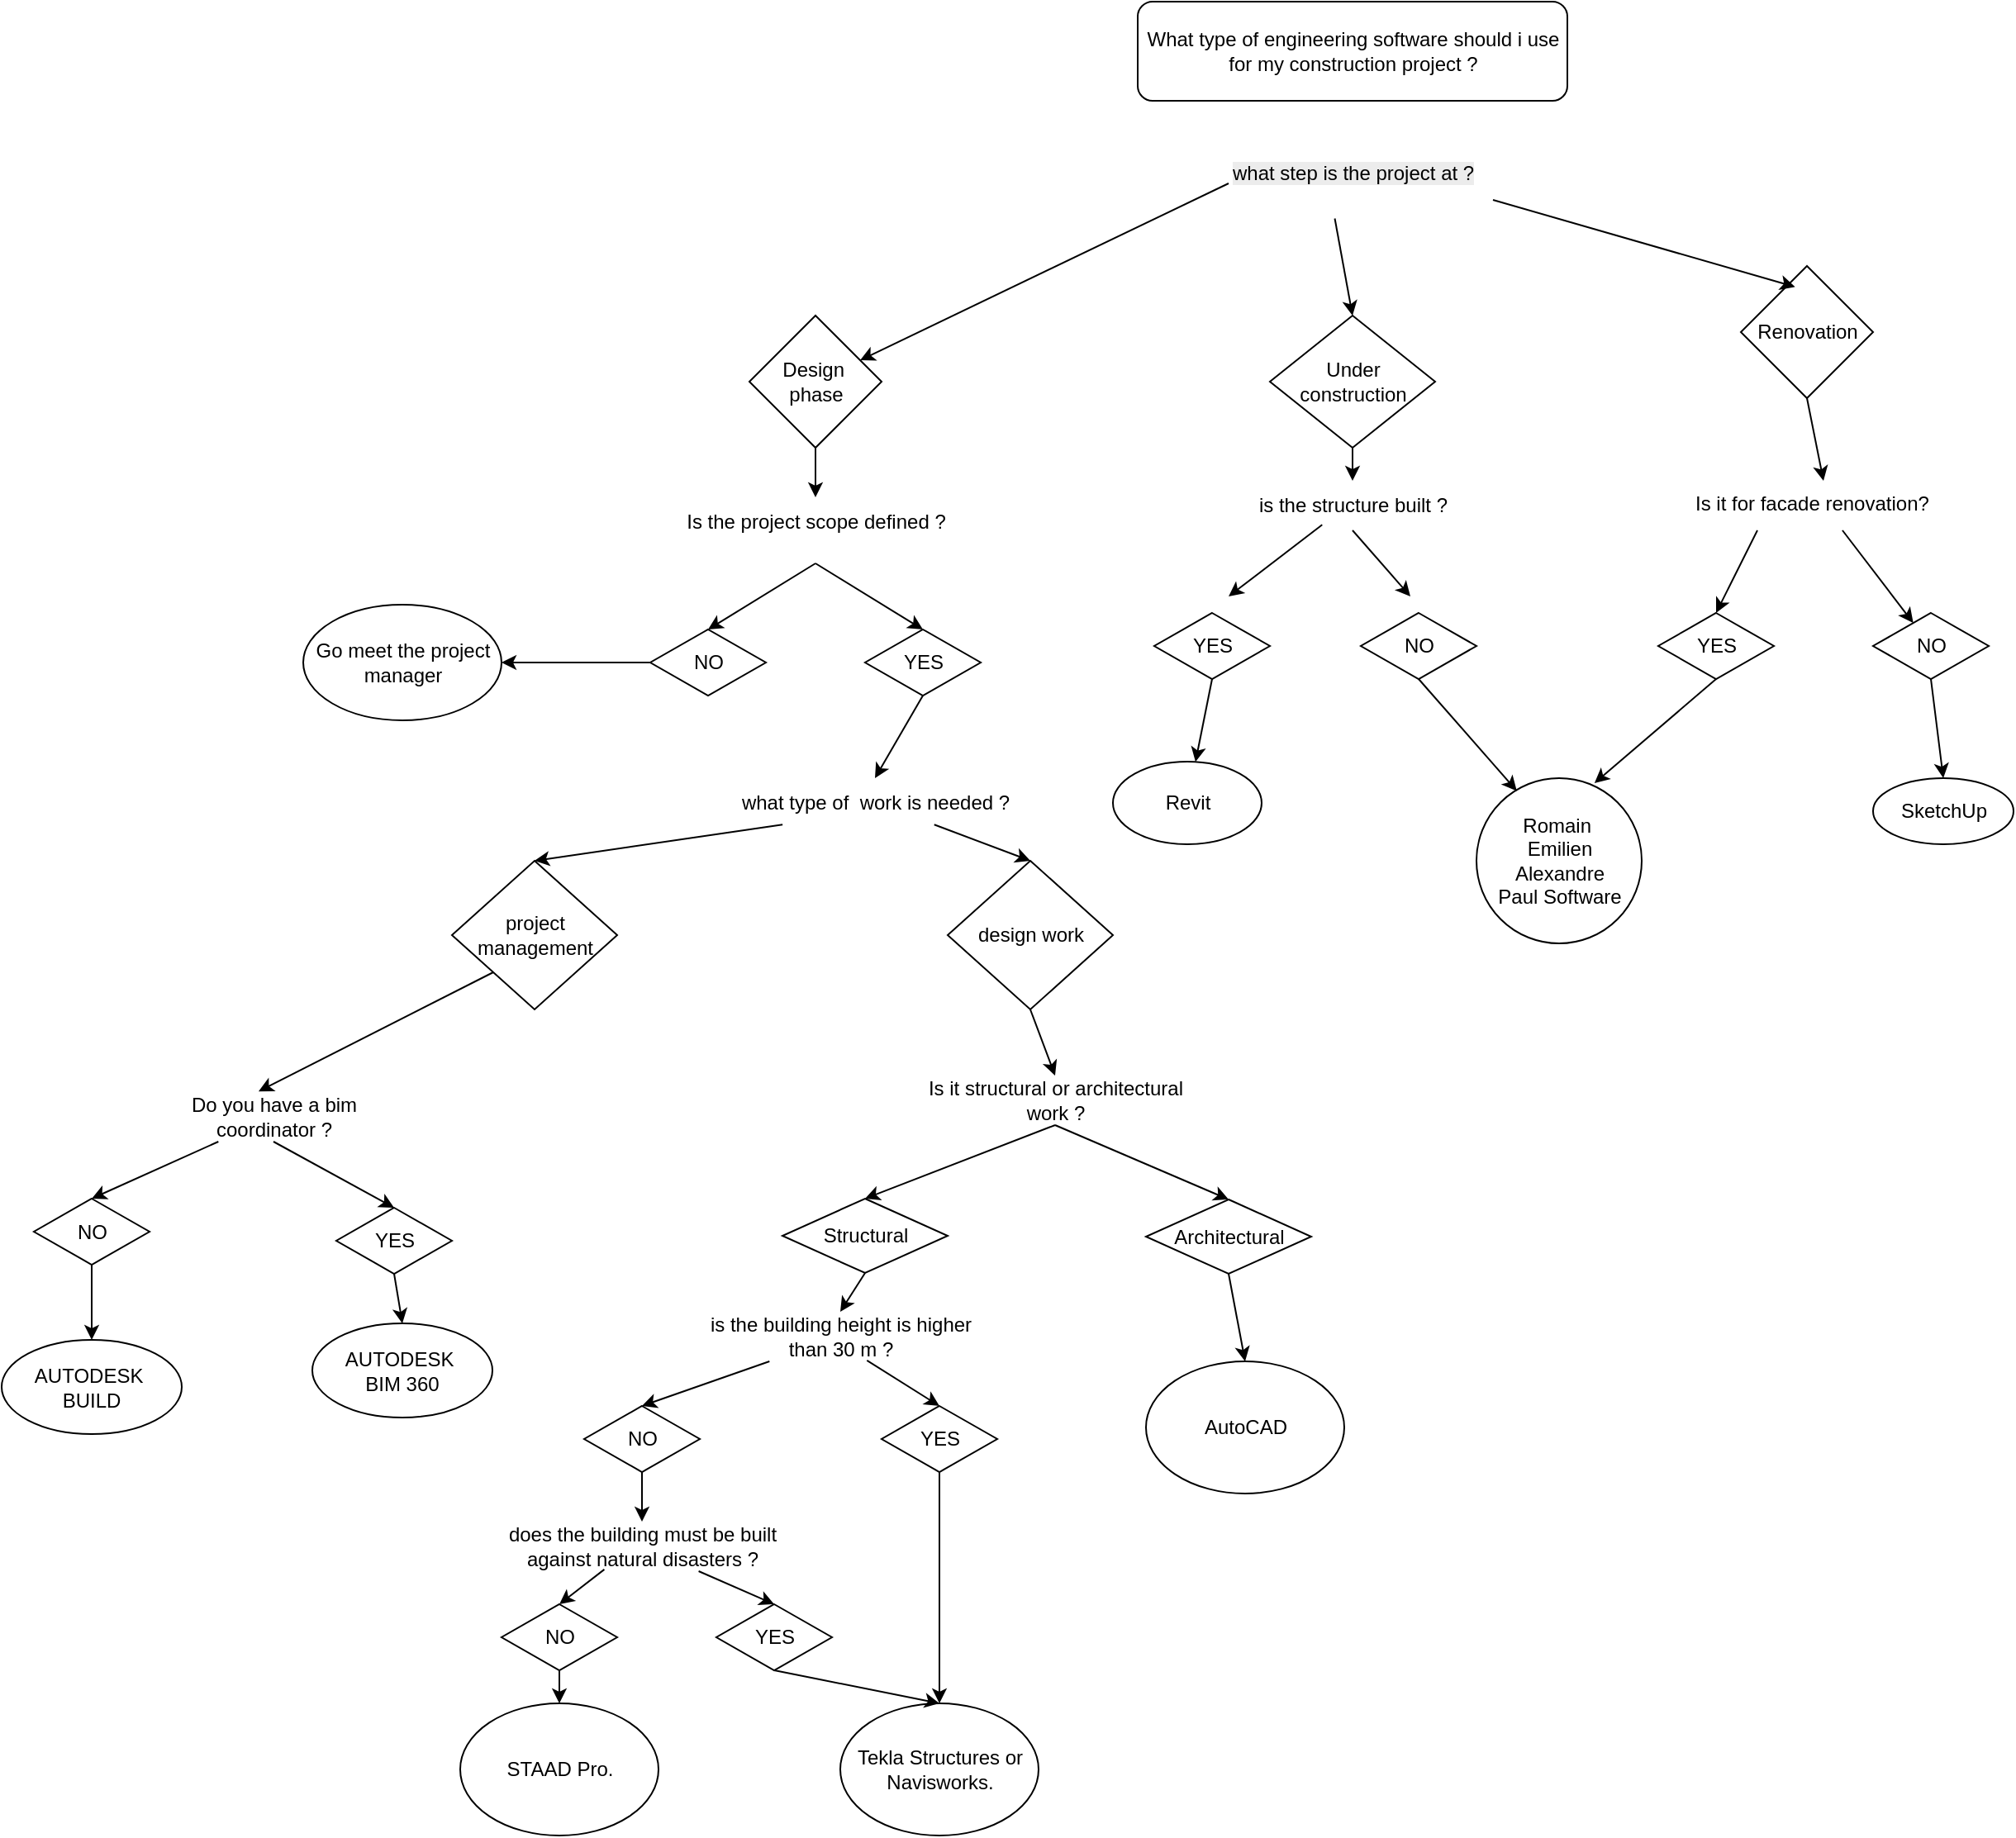 <mxfile version="27.0.6">
  <diagram name="Page-1" id="vn8hduGviVdRCSNvX0Pa">
    <mxGraphModel dx="4822" dy="1370" grid="1" gridSize="10" guides="1" tooltips="1" connect="1" arrows="1" fold="1" page="1" pageScale="1" pageWidth="827" pageHeight="1169" math="0" shadow="0">
      <root>
        <mxCell id="0" />
        <mxCell id="1" parent="0" />
        <mxCell id="2CR2mdME2oEIotMh_P0F-4" value="What type of engineering software should i use for my construction project ?" style="rounded=1;whiteSpace=wrap;html=1;" parent="1" vertex="1">
          <mxGeometry x="-372.5" y="20" width="260" height="60" as="geometry" />
        </mxCell>
        <mxCell id="2CR2mdME2oEIotMh_P0F-9" value="Design&amp;nbsp;&lt;div&gt;phase&lt;/div&gt;" style="rhombus;whiteSpace=wrap;html=1;" parent="1" vertex="1">
          <mxGeometry x="-607.5" y="210" width="80" height="80" as="geometry" />
        </mxCell>
        <mxCell id="2CR2mdME2oEIotMh_P0F-10" value="Under construction" style="rhombus;whiteSpace=wrap;html=1;" parent="1" vertex="1">
          <mxGeometry x="-292.5" y="210" width="100" height="80" as="geometry" />
        </mxCell>
        <mxCell id="2CR2mdME2oEIotMh_P0F-11" value="Renovation" style="rhombus;whiteSpace=wrap;html=1;" parent="1" vertex="1">
          <mxGeometry x="-7.5" y="180" width="80" height="80" as="geometry" />
        </mxCell>
        <mxCell id="2CR2mdME2oEIotMh_P0F-7" value="&lt;span style=&quot;color: rgb(0, 0, 0); font-family: Helvetica; font-size: 12px; font-style: normal; font-variant-ligatures: normal; font-variant-caps: normal; font-weight: 400; letter-spacing: normal; orphans: 2; text-align: center; text-indent: 0px; text-transform: none; widows: 2; word-spacing: 0px; -webkit-text-stroke-width: 0px; white-space: normal; background-color: rgb(236, 236, 236); text-decoration-thickness: initial; text-decoration-style: initial; text-decoration-color: initial; display: inline !important; float: none;&quot;&gt;what step is the project at ?&lt;/span&gt;" style="text;whiteSpace=wrap;html=1;" parent="1" vertex="1">
          <mxGeometry x="-317.5" y="110" width="180" height="40" as="geometry" />
        </mxCell>
        <mxCell id="2CR2mdME2oEIotMh_P0F-18" value="Is the project scope defined ?" style="text;html=1;align=center;verticalAlign=middle;whiteSpace=wrap;rounded=0;" parent="1" vertex="1">
          <mxGeometry x="-652.5" y="320" width="170" height="30" as="geometry" />
        </mxCell>
        <mxCell id="2CR2mdME2oEIotMh_P0F-19" value="is the structure built ?" style="text;html=1;align=center;verticalAlign=middle;whiteSpace=wrap;rounded=0;" parent="1" vertex="1">
          <mxGeometry x="-327.5" y="310" width="170" height="30" as="geometry" />
        </mxCell>
        <mxCell id="2CR2mdME2oEIotMh_P0F-21" value="Is it structural or architectural work ?" style="text;html=1;align=center;verticalAlign=middle;whiteSpace=wrap;rounded=0;" parent="1" vertex="1">
          <mxGeometry x="-507.5" y="670" width="170" height="30" as="geometry" />
        </mxCell>
        <mxCell id="2CR2mdME2oEIotMh_P0F-22" value="YES" style="rhombus;whiteSpace=wrap;html=1;" parent="1" vertex="1">
          <mxGeometry x="-537.5" y="400" width="70" height="40" as="geometry" />
        </mxCell>
        <mxCell id="2CR2mdME2oEIotMh_P0F-23" value="NO" style="rhombus;whiteSpace=wrap;html=1;" parent="1" vertex="1">
          <mxGeometry x="-667.5" y="400" width="70" height="40" as="geometry" />
        </mxCell>
        <mxCell id="2CR2mdME2oEIotMh_P0F-26" value="Go meet the project manager" style="ellipse;whiteSpace=wrap;html=1;" parent="1" vertex="1">
          <mxGeometry x="-877.5" y="385" width="120" height="70" as="geometry" />
        </mxCell>
        <mxCell id="2CR2mdME2oEIotMh_P0F-27" value="Structural" style="rhombus;whiteSpace=wrap;html=1;" parent="1" vertex="1">
          <mxGeometry x="-587.5" y="744.5" width="100" height="45" as="geometry" />
        </mxCell>
        <mxCell id="2CR2mdME2oEIotMh_P0F-28" value="Architectural" style="rhombus;whiteSpace=wrap;html=1;" parent="1" vertex="1">
          <mxGeometry x="-367.5" y="745" width="100" height="45" as="geometry" />
        </mxCell>
        <mxCell id="2CR2mdME2oEIotMh_P0F-29" value="is the building height is higher than 30 m ?" style="text;html=1;align=center;verticalAlign=middle;whiteSpace=wrap;rounded=0;" parent="1" vertex="1">
          <mxGeometry x="-637.5" y="813" width="170" height="30" as="geometry" />
        </mxCell>
        <mxCell id="2CR2mdME2oEIotMh_P0F-31" value="does the building must be built against natural disasters ?" style="text;html=1;align=center;verticalAlign=middle;whiteSpace=wrap;rounded=0;" parent="1" vertex="1">
          <mxGeometry x="-757.5" y="940" width="170" height="30" as="geometry" />
        </mxCell>
        <mxCell id="IJdTJug23O88KiCJzdD0-66" style="edgeStyle=orthogonalEdgeStyle;rounded=0;orthogonalLoop=1;jettySize=auto;html=1;" edge="1" parent="1" source="2CR2mdME2oEIotMh_P0F-32" target="2CR2mdME2oEIotMh_P0F-36">
          <mxGeometry relative="1" as="geometry" />
        </mxCell>
        <mxCell id="2CR2mdME2oEIotMh_P0F-32" value="YES" style="rhombus;whiteSpace=wrap;html=1;" parent="1" vertex="1">
          <mxGeometry x="-527.5" y="870" width="70" height="40" as="geometry" />
        </mxCell>
        <mxCell id="2CR2mdME2oEIotMh_P0F-33" value="NO" style="rhombus;whiteSpace=wrap;html=1;" parent="1" vertex="1">
          <mxGeometry x="-707.5" y="870" width="70" height="40" as="geometry" />
        </mxCell>
        <mxCell id="2CR2mdME2oEIotMh_P0F-34" value="YES" style="rhombus;whiteSpace=wrap;html=1;" parent="1" vertex="1">
          <mxGeometry x="-627.5" y="990" width="70" height="40" as="geometry" />
        </mxCell>
        <mxCell id="2CR2mdME2oEIotMh_P0F-35" value="NO" style="rhombus;whiteSpace=wrap;html=1;" parent="1" vertex="1">
          <mxGeometry x="-757.5" y="990" width="70" height="40" as="geometry" />
        </mxCell>
        <mxCell id="2CR2mdME2oEIotMh_P0F-36" value="Tekla Structures or Navisworks." style="ellipse;whiteSpace=wrap;html=1;" parent="1" vertex="1">
          <mxGeometry x="-552.5" y="1050" width="120" height="80" as="geometry" />
        </mxCell>
        <mxCell id="2CR2mdME2oEIotMh_P0F-37" value="STAAD Pro." style="ellipse;whiteSpace=wrap;html=1;" parent="1" vertex="1">
          <mxGeometry x="-782.5" y="1050" width="120" height="80" as="geometry" />
        </mxCell>
        <mxCell id="IJdTJug23O88KiCJzdD0-1" value="Is it for facade renovation?" style="text;whiteSpace=wrap;html=1;" vertex="1" parent="1">
          <mxGeometry x="-37.5" y="310" width="160" height="30" as="geometry" />
        </mxCell>
        <mxCell id="IJdTJug23O88KiCJzdD0-2" value="YES" style="rhombus;whiteSpace=wrap;html=1;" vertex="1" parent="1">
          <mxGeometry x="-362.5" y="390" width="70" height="40" as="geometry" />
        </mxCell>
        <mxCell id="IJdTJug23O88KiCJzdD0-3" value="NO" style="rhombus;whiteSpace=wrap;html=1;" vertex="1" parent="1">
          <mxGeometry x="-237.5" y="390" width="70" height="40" as="geometry" />
        </mxCell>
        <mxCell id="IJdTJug23O88KiCJzdD0-4" value="YES" style="rhombus;whiteSpace=wrap;html=1;" vertex="1" parent="1">
          <mxGeometry x="-57.5" y="390" width="70" height="40" as="geometry" />
        </mxCell>
        <mxCell id="IJdTJug23O88KiCJzdD0-5" value="NO" style="rhombus;whiteSpace=wrap;html=1;" vertex="1" parent="1">
          <mxGeometry x="72.5" y="390" width="70" height="40" as="geometry" />
        </mxCell>
        <mxCell id="IJdTJug23O88KiCJzdD0-6" value="Romain&amp;nbsp;&lt;div&gt;Emilien&lt;/div&gt;&lt;div&gt;Alexandre&lt;/div&gt;&lt;div&gt;Paul Software&lt;/div&gt;" style="ellipse;whiteSpace=wrap;html=1;aspect=fixed;" vertex="1" parent="1">
          <mxGeometry x="-167.5" y="490" width="100" height="100" as="geometry" />
        </mxCell>
        <mxCell id="IJdTJug23O88KiCJzdD0-10" value="" style="endArrow=classic;html=1;rounded=0;exitX=0.5;exitY=1;exitDx=0;exitDy=0;entryX=0.244;entryY=0.077;entryDx=0;entryDy=0;entryPerimeter=0;" edge="1" parent="1" source="IJdTJug23O88KiCJzdD0-3" target="IJdTJug23O88KiCJzdD0-6">
          <mxGeometry width="50" height="50" relative="1" as="geometry">
            <mxPoint x="-177.5" y="540" as="sourcePoint" />
            <mxPoint x="-127.5" y="490" as="targetPoint" />
          </mxGeometry>
        </mxCell>
        <mxCell id="IJdTJug23O88KiCJzdD0-11" value="" style="endArrow=classic;html=1;rounded=0;exitX=0.5;exitY=1;exitDx=0;exitDy=0;entryX=0.714;entryY=0.03;entryDx=0;entryDy=0;entryPerimeter=0;" edge="1" parent="1" source="IJdTJug23O88KiCJzdD0-4" target="IJdTJug23O88KiCJzdD0-6">
          <mxGeometry width="50" height="50" relative="1" as="geometry">
            <mxPoint x="-117.5" y="490" as="sourcePoint" />
            <mxPoint x="-67.5" y="440" as="targetPoint" />
          </mxGeometry>
        </mxCell>
        <mxCell id="IJdTJug23O88KiCJzdD0-12" value="" style="endArrow=classic;html=1;rounded=0;" edge="1" parent="1" source="IJdTJug23O88KiCJzdD0-1" target="IJdTJug23O88KiCJzdD0-5">
          <mxGeometry width="50" height="50" relative="1" as="geometry">
            <mxPoint x="52.5" y="390" as="sourcePoint" />
            <mxPoint x="102.5" y="340" as="targetPoint" />
          </mxGeometry>
        </mxCell>
        <mxCell id="IJdTJug23O88KiCJzdD0-13" value="" style="endArrow=classic;html=1;rounded=0;entryX=0.41;entryY=0.158;entryDx=0;entryDy=0;entryPerimeter=0;" edge="1" parent="1" target="2CR2mdME2oEIotMh_P0F-11">
          <mxGeometry width="50" height="50" relative="1" as="geometry">
            <mxPoint x="-157.5" y="140" as="sourcePoint" />
            <mxPoint x="-107.5" y="100" as="targetPoint" />
          </mxGeometry>
        </mxCell>
        <mxCell id="IJdTJug23O88KiCJzdD0-14" value="" style="endArrow=classic;html=1;rounded=0;exitX=0.5;exitY=1;exitDx=0;exitDy=0;entryX=0.5;entryY=0;entryDx=0;entryDy=0;" edge="1" parent="1" source="2CR2mdME2oEIotMh_P0F-11" target="IJdTJug23O88KiCJzdD0-1">
          <mxGeometry width="50" height="50" relative="1" as="geometry">
            <mxPoint x="-57.5" y="300" as="sourcePoint" />
            <mxPoint x="-7.5" y="250" as="targetPoint" />
          </mxGeometry>
        </mxCell>
        <mxCell id="IJdTJug23O88KiCJzdD0-15" value="" style="endArrow=classic;html=1;rounded=0;exitX=0.25;exitY=1;exitDx=0;exitDy=0;entryX=0.5;entryY=0;entryDx=0;entryDy=0;" edge="1" parent="1" source="IJdTJug23O88KiCJzdD0-1" target="IJdTJug23O88KiCJzdD0-4">
          <mxGeometry width="50" height="50" relative="1" as="geometry">
            <mxPoint x="-77.5" y="400" as="sourcePoint" />
            <mxPoint x="-27.5" y="350" as="targetPoint" />
          </mxGeometry>
        </mxCell>
        <mxCell id="IJdTJug23O88KiCJzdD0-16" value="" style="endArrow=classic;html=1;rounded=0;exitX=0.357;exitY=1.031;exitDx=0;exitDy=0;exitPerimeter=0;entryX=0.5;entryY=0;entryDx=0;entryDy=0;" edge="1" parent="1" source="2CR2mdME2oEIotMh_P0F-7" target="2CR2mdME2oEIotMh_P0F-10">
          <mxGeometry width="50" height="50" relative="1" as="geometry">
            <mxPoint x="-347.5" y="240" as="sourcePoint" />
            <mxPoint x="-297.5" y="190" as="targetPoint" />
          </mxGeometry>
        </mxCell>
        <mxCell id="IJdTJug23O88KiCJzdD0-17" value="" style="endArrow=classic;html=1;rounded=0;exitX=0.5;exitY=1;exitDx=0;exitDy=0;entryX=0.5;entryY=0;entryDx=0;entryDy=0;" edge="1" parent="1" source="2CR2mdME2oEIotMh_P0F-10" target="2CR2mdME2oEIotMh_P0F-19">
          <mxGeometry width="50" height="50" relative="1" as="geometry">
            <mxPoint x="-367.5" y="300" as="sourcePoint" />
            <mxPoint x="-317.5" y="250" as="targetPoint" />
          </mxGeometry>
        </mxCell>
        <mxCell id="IJdTJug23O88KiCJzdD0-18" value="" style="endArrow=classic;html=1;rounded=0;exitX=0.5;exitY=1;exitDx=0;exitDy=0;" edge="1" parent="1" source="2CR2mdME2oEIotMh_P0F-19">
          <mxGeometry width="50" height="50" relative="1" as="geometry">
            <mxPoint x="-237.5" y="390" as="sourcePoint" />
            <mxPoint x="-207.5" y="380" as="targetPoint" />
          </mxGeometry>
        </mxCell>
        <mxCell id="IJdTJug23O88KiCJzdD0-21" value="" style="endArrow=classic;html=1;rounded=0;exitX=0.392;exitY=0.888;exitDx=0;exitDy=0;exitPerimeter=0;" edge="1" parent="1" source="2CR2mdME2oEIotMh_P0F-19">
          <mxGeometry width="50" height="50" relative="1" as="geometry">
            <mxPoint x="-307.5" y="540" as="sourcePoint" />
            <mxPoint x="-317.5" y="380" as="targetPoint" />
          </mxGeometry>
        </mxCell>
        <mxCell id="IJdTJug23O88KiCJzdD0-22" value="" style="endArrow=classic;html=1;rounded=0;exitX=0;exitY=0.5;exitDx=0;exitDy=0;" edge="1" parent="1" source="2CR2mdME2oEIotMh_P0F-7" target="2CR2mdME2oEIotMh_P0F-9">
          <mxGeometry width="50" height="50" relative="1" as="geometry">
            <mxPoint x="-527.5" y="150" as="sourcePoint" />
            <mxPoint x="-477.5" y="100" as="targetPoint" />
          </mxGeometry>
        </mxCell>
        <mxCell id="IJdTJug23O88KiCJzdD0-23" value="" style="endArrow=classic;html=1;rounded=0;exitX=0;exitY=0.5;exitDx=0;exitDy=0;entryX=1;entryY=0.5;entryDx=0;entryDy=0;" edge="1" parent="1" source="2CR2mdME2oEIotMh_P0F-23" target="2CR2mdME2oEIotMh_P0F-26">
          <mxGeometry width="50" height="50" relative="1" as="geometry">
            <mxPoint x="-717.5" y="360" as="sourcePoint" />
            <mxPoint x="-667.5" y="310" as="targetPoint" />
          </mxGeometry>
        </mxCell>
        <mxCell id="IJdTJug23O88KiCJzdD0-24" value="" style="endArrow=classic;html=1;rounded=0;exitX=0.5;exitY=1;exitDx=0;exitDy=0;" edge="1" parent="1" source="2CR2mdME2oEIotMh_P0F-9" target="2CR2mdME2oEIotMh_P0F-18">
          <mxGeometry width="50" height="50" relative="1" as="geometry">
            <mxPoint x="-787.5" y="340" as="sourcePoint" />
            <mxPoint x="-737.5" y="290" as="targetPoint" />
          </mxGeometry>
        </mxCell>
        <mxCell id="IJdTJug23O88KiCJzdD0-25" value="" style="endArrow=classic;html=1;rounded=0;entryX=0.5;entryY=0;entryDx=0;entryDy=0;" edge="1" parent="1" target="2CR2mdME2oEIotMh_P0F-23">
          <mxGeometry width="50" height="50" relative="1" as="geometry">
            <mxPoint x="-567.5" y="360" as="sourcePoint" />
            <mxPoint x="-707.5" y="310" as="targetPoint" />
          </mxGeometry>
        </mxCell>
        <mxCell id="IJdTJug23O88KiCJzdD0-26" value="" style="endArrow=classic;html=1;rounded=0;entryX=0.5;entryY=0;entryDx=0;entryDy=0;" edge="1" parent="1" target="2CR2mdME2oEIotMh_P0F-22">
          <mxGeometry width="50" height="50" relative="1" as="geometry">
            <mxPoint x="-567.5" y="360" as="sourcePoint" />
            <mxPoint x="-727.5" y="350" as="targetPoint" />
          </mxGeometry>
        </mxCell>
        <mxCell id="IJdTJug23O88KiCJzdD0-28" value="" style="endArrow=classic;html=1;rounded=0;exitX=0.5;exitY=1;exitDx=0;exitDy=0;entryX=0.5;entryY=0;entryDx=0;entryDy=0;" edge="1" parent="1" source="2CR2mdME2oEIotMh_P0F-21" target="2CR2mdME2oEIotMh_P0F-27">
          <mxGeometry width="50" height="50" relative="1" as="geometry">
            <mxPoint x="-647.5" y="800" as="sourcePoint" />
            <mxPoint x="-597.5" y="750" as="targetPoint" />
          </mxGeometry>
        </mxCell>
        <mxCell id="IJdTJug23O88KiCJzdD0-29" value="" style="endArrow=classic;html=1;rounded=0;exitX=0.5;exitY=1;exitDx=0;exitDy=0;entryX=0.5;entryY=0;entryDx=0;entryDy=0;" edge="1" parent="1" source="2CR2mdME2oEIotMh_P0F-21" target="2CR2mdME2oEIotMh_P0F-28">
          <mxGeometry width="50" height="50" relative="1" as="geometry">
            <mxPoint x="-437.5" y="780" as="sourcePoint" />
            <mxPoint x="-387.5" y="730" as="targetPoint" />
          </mxGeometry>
        </mxCell>
        <mxCell id="IJdTJug23O88KiCJzdD0-30" value="" style="endArrow=classic;html=1;rounded=0;entryX=0.5;entryY=0;entryDx=0;entryDy=0;" edge="1" parent="1" source="2CR2mdME2oEIotMh_P0F-29" target="2CR2mdME2oEIotMh_P0F-33">
          <mxGeometry width="50" height="50" relative="1" as="geometry">
            <mxPoint x="-677.5" y="850" as="sourcePoint" />
            <mxPoint x="-627.5" y="800" as="targetPoint" />
          </mxGeometry>
        </mxCell>
        <mxCell id="IJdTJug23O88KiCJzdD0-31" value="" style="endArrow=classic;html=1;rounded=0;exitX=0.595;exitY=0.982;exitDx=0;exitDy=0;exitPerimeter=0;entryX=0.5;entryY=0;entryDx=0;entryDy=0;" edge="1" parent="1" source="2CR2mdME2oEIotMh_P0F-29" target="2CR2mdME2oEIotMh_P0F-32">
          <mxGeometry width="50" height="50" relative="1" as="geometry">
            <mxPoint x="-597.5" y="920" as="sourcePoint" />
            <mxPoint x="-547.5" y="870" as="targetPoint" />
          </mxGeometry>
        </mxCell>
        <mxCell id="IJdTJug23O88KiCJzdD0-32" value="" style="endArrow=classic;html=1;rounded=0;exitX=0.5;exitY=1;exitDx=0;exitDy=0;" edge="1" parent="1" source="2CR2mdME2oEIotMh_P0F-33" target="2CR2mdME2oEIotMh_P0F-31">
          <mxGeometry width="50" height="50" relative="1" as="geometry">
            <mxPoint x="-777.5" y="950" as="sourcePoint" />
            <mxPoint x="-727.5" y="900" as="targetPoint" />
          </mxGeometry>
        </mxCell>
        <mxCell id="IJdTJug23O88KiCJzdD0-33" value="project management" style="rhombus;whiteSpace=wrap;html=1;" vertex="1" parent="1">
          <mxGeometry x="-787.5" y="540" width="100" height="90" as="geometry" />
        </mxCell>
        <mxCell id="IJdTJug23O88KiCJzdD0-34" value="design work" style="rhombus;whiteSpace=wrap;html=1;" vertex="1" parent="1">
          <mxGeometry x="-487.5" y="540" width="100" height="90" as="geometry" />
        </mxCell>
        <mxCell id="IJdTJug23O88KiCJzdD0-35" value="what type of&amp;nbsp; work is needed ?" style="text;html=1;align=center;verticalAlign=middle;whiteSpace=wrap;rounded=0;" vertex="1" parent="1">
          <mxGeometry x="-616.5" y="490" width="170" height="30" as="geometry" />
        </mxCell>
        <mxCell id="IJdTJug23O88KiCJzdD0-36" value="AutoCAD" style="ellipse;whiteSpace=wrap;html=1;" vertex="1" parent="1">
          <mxGeometry x="-367.5" y="843" width="120" height="80" as="geometry" />
        </mxCell>
        <mxCell id="IJdTJug23O88KiCJzdD0-38" value="" style="endArrow=classic;html=1;rounded=0;exitX=0.5;exitY=1;exitDx=0;exitDy=0;entryX=0.5;entryY=0;entryDx=0;entryDy=0;" edge="1" parent="1" source="2CR2mdME2oEIotMh_P0F-22" target="IJdTJug23O88KiCJzdD0-35">
          <mxGeometry width="50" height="50" relative="1" as="geometry">
            <mxPoint x="-527.5" y="490" as="sourcePoint" />
            <mxPoint x="-477.5" y="440" as="targetPoint" />
          </mxGeometry>
        </mxCell>
        <mxCell id="IJdTJug23O88KiCJzdD0-39" value="" style="endArrow=classic;html=1;rounded=0;exitX=0.711;exitY=0.938;exitDx=0;exitDy=0;entryX=0.5;entryY=0;entryDx=0;entryDy=0;exitPerimeter=0;" edge="1" parent="1" source="IJdTJug23O88KiCJzdD0-35" target="IJdTJug23O88KiCJzdD0-34">
          <mxGeometry width="50" height="50" relative="1" as="geometry">
            <mxPoint x="-527.5" y="580" as="sourcePoint" />
            <mxPoint x="-477.5" y="530" as="targetPoint" />
          </mxGeometry>
        </mxCell>
        <mxCell id="IJdTJug23O88KiCJzdD0-40" value="" style="endArrow=classic;html=1;rounded=0;exitX=0.171;exitY=0.938;exitDx=0;exitDy=0;entryX=0.5;entryY=0;entryDx=0;entryDy=0;exitPerimeter=0;" edge="1" parent="1" source="IJdTJug23O88KiCJzdD0-35" target="IJdTJug23O88KiCJzdD0-33">
          <mxGeometry width="50" height="50" relative="1" as="geometry">
            <mxPoint x="-687.5" y="580" as="sourcePoint" />
            <mxPoint x="-637.5" y="530" as="targetPoint" />
          </mxGeometry>
        </mxCell>
        <mxCell id="IJdTJug23O88KiCJzdD0-41" value="" style="endArrow=classic;html=1;rounded=0;exitX=0.5;exitY=1;exitDx=0;exitDy=0;entryX=0.5;entryY=0;entryDx=0;entryDy=0;" edge="1" parent="1" source="2CR2mdME2oEIotMh_P0F-27" target="2CR2mdME2oEIotMh_P0F-29">
          <mxGeometry width="50" height="50" relative="1" as="geometry">
            <mxPoint x="-647.5" y="850" as="sourcePoint" />
            <mxPoint x="-597.5" y="800" as="targetPoint" />
          </mxGeometry>
        </mxCell>
        <mxCell id="IJdTJug23O88KiCJzdD0-42" value="" style="endArrow=classic;html=1;rounded=0;entryX=0.5;entryY=0;entryDx=0;entryDy=0;" edge="1" parent="1" source="2CR2mdME2oEIotMh_P0F-31" target="2CR2mdME2oEIotMh_P0F-34">
          <mxGeometry width="50" height="50" relative="1" as="geometry">
            <mxPoint x="-667.5" y="1000" as="sourcePoint" />
            <mxPoint x="-617.5" y="950" as="targetPoint" />
          </mxGeometry>
        </mxCell>
        <mxCell id="IJdTJug23O88KiCJzdD0-43" value="" style="endArrow=classic;html=1;rounded=0;exitX=0.366;exitY=0.964;exitDx=0;exitDy=0;entryX=0.5;entryY=0;entryDx=0;entryDy=0;exitPerimeter=0;" edge="1" parent="1" source="2CR2mdME2oEIotMh_P0F-31" target="2CR2mdME2oEIotMh_P0F-35">
          <mxGeometry width="50" height="50" relative="1" as="geometry">
            <mxPoint x="-657.5" y="1030" as="sourcePoint" />
            <mxPoint x="-607.5" y="980" as="targetPoint" />
          </mxGeometry>
        </mxCell>
        <mxCell id="IJdTJug23O88KiCJzdD0-44" value="" style="endArrow=classic;html=1;rounded=0;exitX=0.5;exitY=1;exitDx=0;exitDy=0;" edge="1" parent="1" source="2CR2mdME2oEIotMh_P0F-35" target="2CR2mdME2oEIotMh_P0F-37">
          <mxGeometry width="50" height="50" relative="1" as="geometry">
            <mxPoint x="-517.5" y="1040" as="sourcePoint" />
            <mxPoint x="-467.5" y="990" as="targetPoint" />
          </mxGeometry>
        </mxCell>
        <mxCell id="IJdTJug23O88KiCJzdD0-45" value="" style="endArrow=classic;html=1;rounded=0;exitX=0.5;exitY=1;exitDx=0;exitDy=0;entryX=0.5;entryY=0;entryDx=0;entryDy=0;" edge="1" parent="1" source="2CR2mdME2oEIotMh_P0F-34" target="2CR2mdME2oEIotMh_P0F-36">
          <mxGeometry width="50" height="50" relative="1" as="geometry">
            <mxPoint x="-857.5" y="1080" as="sourcePoint" />
            <mxPoint x="-807.5" y="1030" as="targetPoint" />
          </mxGeometry>
        </mxCell>
        <mxCell id="IJdTJug23O88KiCJzdD0-46" value="" style="endArrow=classic;html=1;rounded=0;exitX=0.5;exitY=1;exitDx=0;exitDy=0;entryX=0.5;entryY=0;entryDx=0;entryDy=0;" edge="1" parent="1" source="2CR2mdME2oEIotMh_P0F-28" target="IJdTJug23O88KiCJzdD0-36">
          <mxGeometry width="50" height="50" relative="1" as="geometry">
            <mxPoint x="-347.5" y="850" as="sourcePoint" />
            <mxPoint x="-297.5" y="800" as="targetPoint" />
          </mxGeometry>
        </mxCell>
        <mxCell id="IJdTJug23O88KiCJzdD0-47" value="" style="endArrow=classic;html=1;rounded=0;exitX=0.5;exitY=1;exitDx=0;exitDy=0;entryX=0.5;entryY=0;entryDx=0;entryDy=0;" edge="1" parent="1" source="IJdTJug23O88KiCJzdD0-34" target="2CR2mdME2oEIotMh_P0F-21">
          <mxGeometry width="50" height="50" relative="1" as="geometry">
            <mxPoint x="-507.5" y="680" as="sourcePoint" />
            <mxPoint x="-457.5" y="630" as="targetPoint" />
          </mxGeometry>
        </mxCell>
        <mxCell id="IJdTJug23O88KiCJzdD0-49" value="Do you have a bim coordinator ?" style="text;html=1;align=center;verticalAlign=middle;whiteSpace=wrap;rounded=0;" vertex="1" parent="1">
          <mxGeometry x="-970.5" y="680" width="150" height="30" as="geometry" />
        </mxCell>
        <mxCell id="IJdTJug23O88KiCJzdD0-50" value="YES" style="rhombus;whiteSpace=wrap;html=1;" vertex="1" parent="1">
          <mxGeometry x="-857.5" y="750" width="70" height="40" as="geometry" />
        </mxCell>
        <mxCell id="IJdTJug23O88KiCJzdD0-59" style="edgeStyle=orthogonalEdgeStyle;rounded=0;orthogonalLoop=1;jettySize=auto;html=1;" edge="1" parent="1" source="IJdTJug23O88KiCJzdD0-51" target="IJdTJug23O88KiCJzdD0-58">
          <mxGeometry relative="1" as="geometry" />
        </mxCell>
        <mxCell id="IJdTJug23O88KiCJzdD0-51" value="NO" style="rhombus;whiteSpace=wrap;html=1;" vertex="1" parent="1">
          <mxGeometry x="-1040.5" y="744.5" width="70" height="40" as="geometry" />
        </mxCell>
        <mxCell id="IJdTJug23O88KiCJzdD0-53" value="" style="endArrow=classic;html=1;rounded=0;exitX=0;exitY=1;exitDx=0;exitDy=0;entryX=0.44;entryY=-0.014;entryDx=0;entryDy=0;entryPerimeter=0;" edge="1" parent="1" source="IJdTJug23O88KiCJzdD0-33" target="IJdTJug23O88KiCJzdD0-49">
          <mxGeometry width="50" height="50" relative="1" as="geometry">
            <mxPoint x="-837.5" y="700" as="sourcePoint" />
            <mxPoint x="-787.5" y="650" as="targetPoint" />
          </mxGeometry>
        </mxCell>
        <mxCell id="IJdTJug23O88KiCJzdD0-54" value="" style="endArrow=classic;html=1;rounded=0;exitX=0.5;exitY=1;exitDx=0;exitDy=0;entryX=0.5;entryY=0;entryDx=0;entryDy=0;" edge="1" parent="1" source="IJdTJug23O88KiCJzdD0-49" target="IJdTJug23O88KiCJzdD0-50">
          <mxGeometry width="50" height="50" relative="1" as="geometry">
            <mxPoint x="-837.5" y="800" as="sourcePoint" />
            <mxPoint x="-787.5" y="750" as="targetPoint" />
          </mxGeometry>
        </mxCell>
        <mxCell id="IJdTJug23O88KiCJzdD0-55" value="" style="endArrow=classic;html=1;rounded=0;entryX=0.5;entryY=0;entryDx=0;entryDy=0;" edge="1" parent="1" source="IJdTJug23O88KiCJzdD0-49" target="IJdTJug23O88KiCJzdD0-51">
          <mxGeometry width="50" height="50" relative="1" as="geometry">
            <mxPoint x="-1037.5" y="730" as="sourcePoint" />
            <mxPoint x="-987.5" y="680" as="targetPoint" />
          </mxGeometry>
        </mxCell>
        <mxCell id="IJdTJug23O88KiCJzdD0-56" value="AUTODESK&amp;nbsp;&lt;div&gt;BIM 360&lt;/div&gt;" style="ellipse;whiteSpace=wrap;html=1;" vertex="1" parent="1">
          <mxGeometry x="-872" y="820" width="109" height="57" as="geometry" />
        </mxCell>
        <mxCell id="IJdTJug23O88KiCJzdD0-57" value="" style="endArrow=classic;html=1;rounded=0;exitX=0.5;exitY=1;exitDx=0;exitDy=0;entryX=0.5;entryY=0;entryDx=0;entryDy=0;" edge="1" parent="1" source="IJdTJug23O88KiCJzdD0-50" target="IJdTJug23O88KiCJzdD0-56">
          <mxGeometry width="50" height="50" relative="1" as="geometry">
            <mxPoint x="-917.5" y="860" as="sourcePoint" />
            <mxPoint x="-867.5" y="810" as="targetPoint" />
          </mxGeometry>
        </mxCell>
        <mxCell id="IJdTJug23O88KiCJzdD0-58" value="AUTODESK&amp;nbsp;&lt;div&gt;BUILD&lt;/div&gt;" style="ellipse;whiteSpace=wrap;html=1;" vertex="1" parent="1">
          <mxGeometry x="-1060" y="830" width="109" height="57" as="geometry" />
        </mxCell>
        <mxCell id="IJdTJug23O88KiCJzdD0-60" value="SketchUp" style="ellipse;whiteSpace=wrap;html=1;" vertex="1" parent="1">
          <mxGeometry x="72.5" y="490" width="85" height="40" as="geometry" />
        </mxCell>
        <mxCell id="IJdTJug23O88KiCJzdD0-61" value="Revit" style="ellipse;whiteSpace=wrap;html=1;" vertex="1" parent="1">
          <mxGeometry x="-387.5" y="480" width="90" height="50" as="geometry" />
        </mxCell>
        <mxCell id="IJdTJug23O88KiCJzdD0-62" value="" style="endArrow=classic;html=1;rounded=0;exitX=0.5;exitY=1;exitDx=0;exitDy=0;entryX=0.5;entryY=0;entryDx=0;entryDy=0;" edge="1" parent="1" source="IJdTJug23O88KiCJzdD0-5" target="IJdTJug23O88KiCJzdD0-60">
          <mxGeometry width="50" height="50" relative="1" as="geometry">
            <mxPoint x="-17.5" y="580" as="sourcePoint" />
            <mxPoint x="32.5" y="530" as="targetPoint" />
          </mxGeometry>
        </mxCell>
        <mxCell id="IJdTJug23O88KiCJzdD0-63" value="" style="endArrow=classic;html=1;rounded=0;exitX=0.5;exitY=1;exitDx=0;exitDy=0;" edge="1" parent="1" source="IJdTJug23O88KiCJzdD0-2" target="IJdTJug23O88KiCJzdD0-61">
          <mxGeometry width="50" height="50" relative="1" as="geometry">
            <mxPoint x="-277.5" y="530" as="sourcePoint" />
            <mxPoint x="-227.5" y="480" as="targetPoint" />
          </mxGeometry>
        </mxCell>
      </root>
    </mxGraphModel>
  </diagram>
</mxfile>
